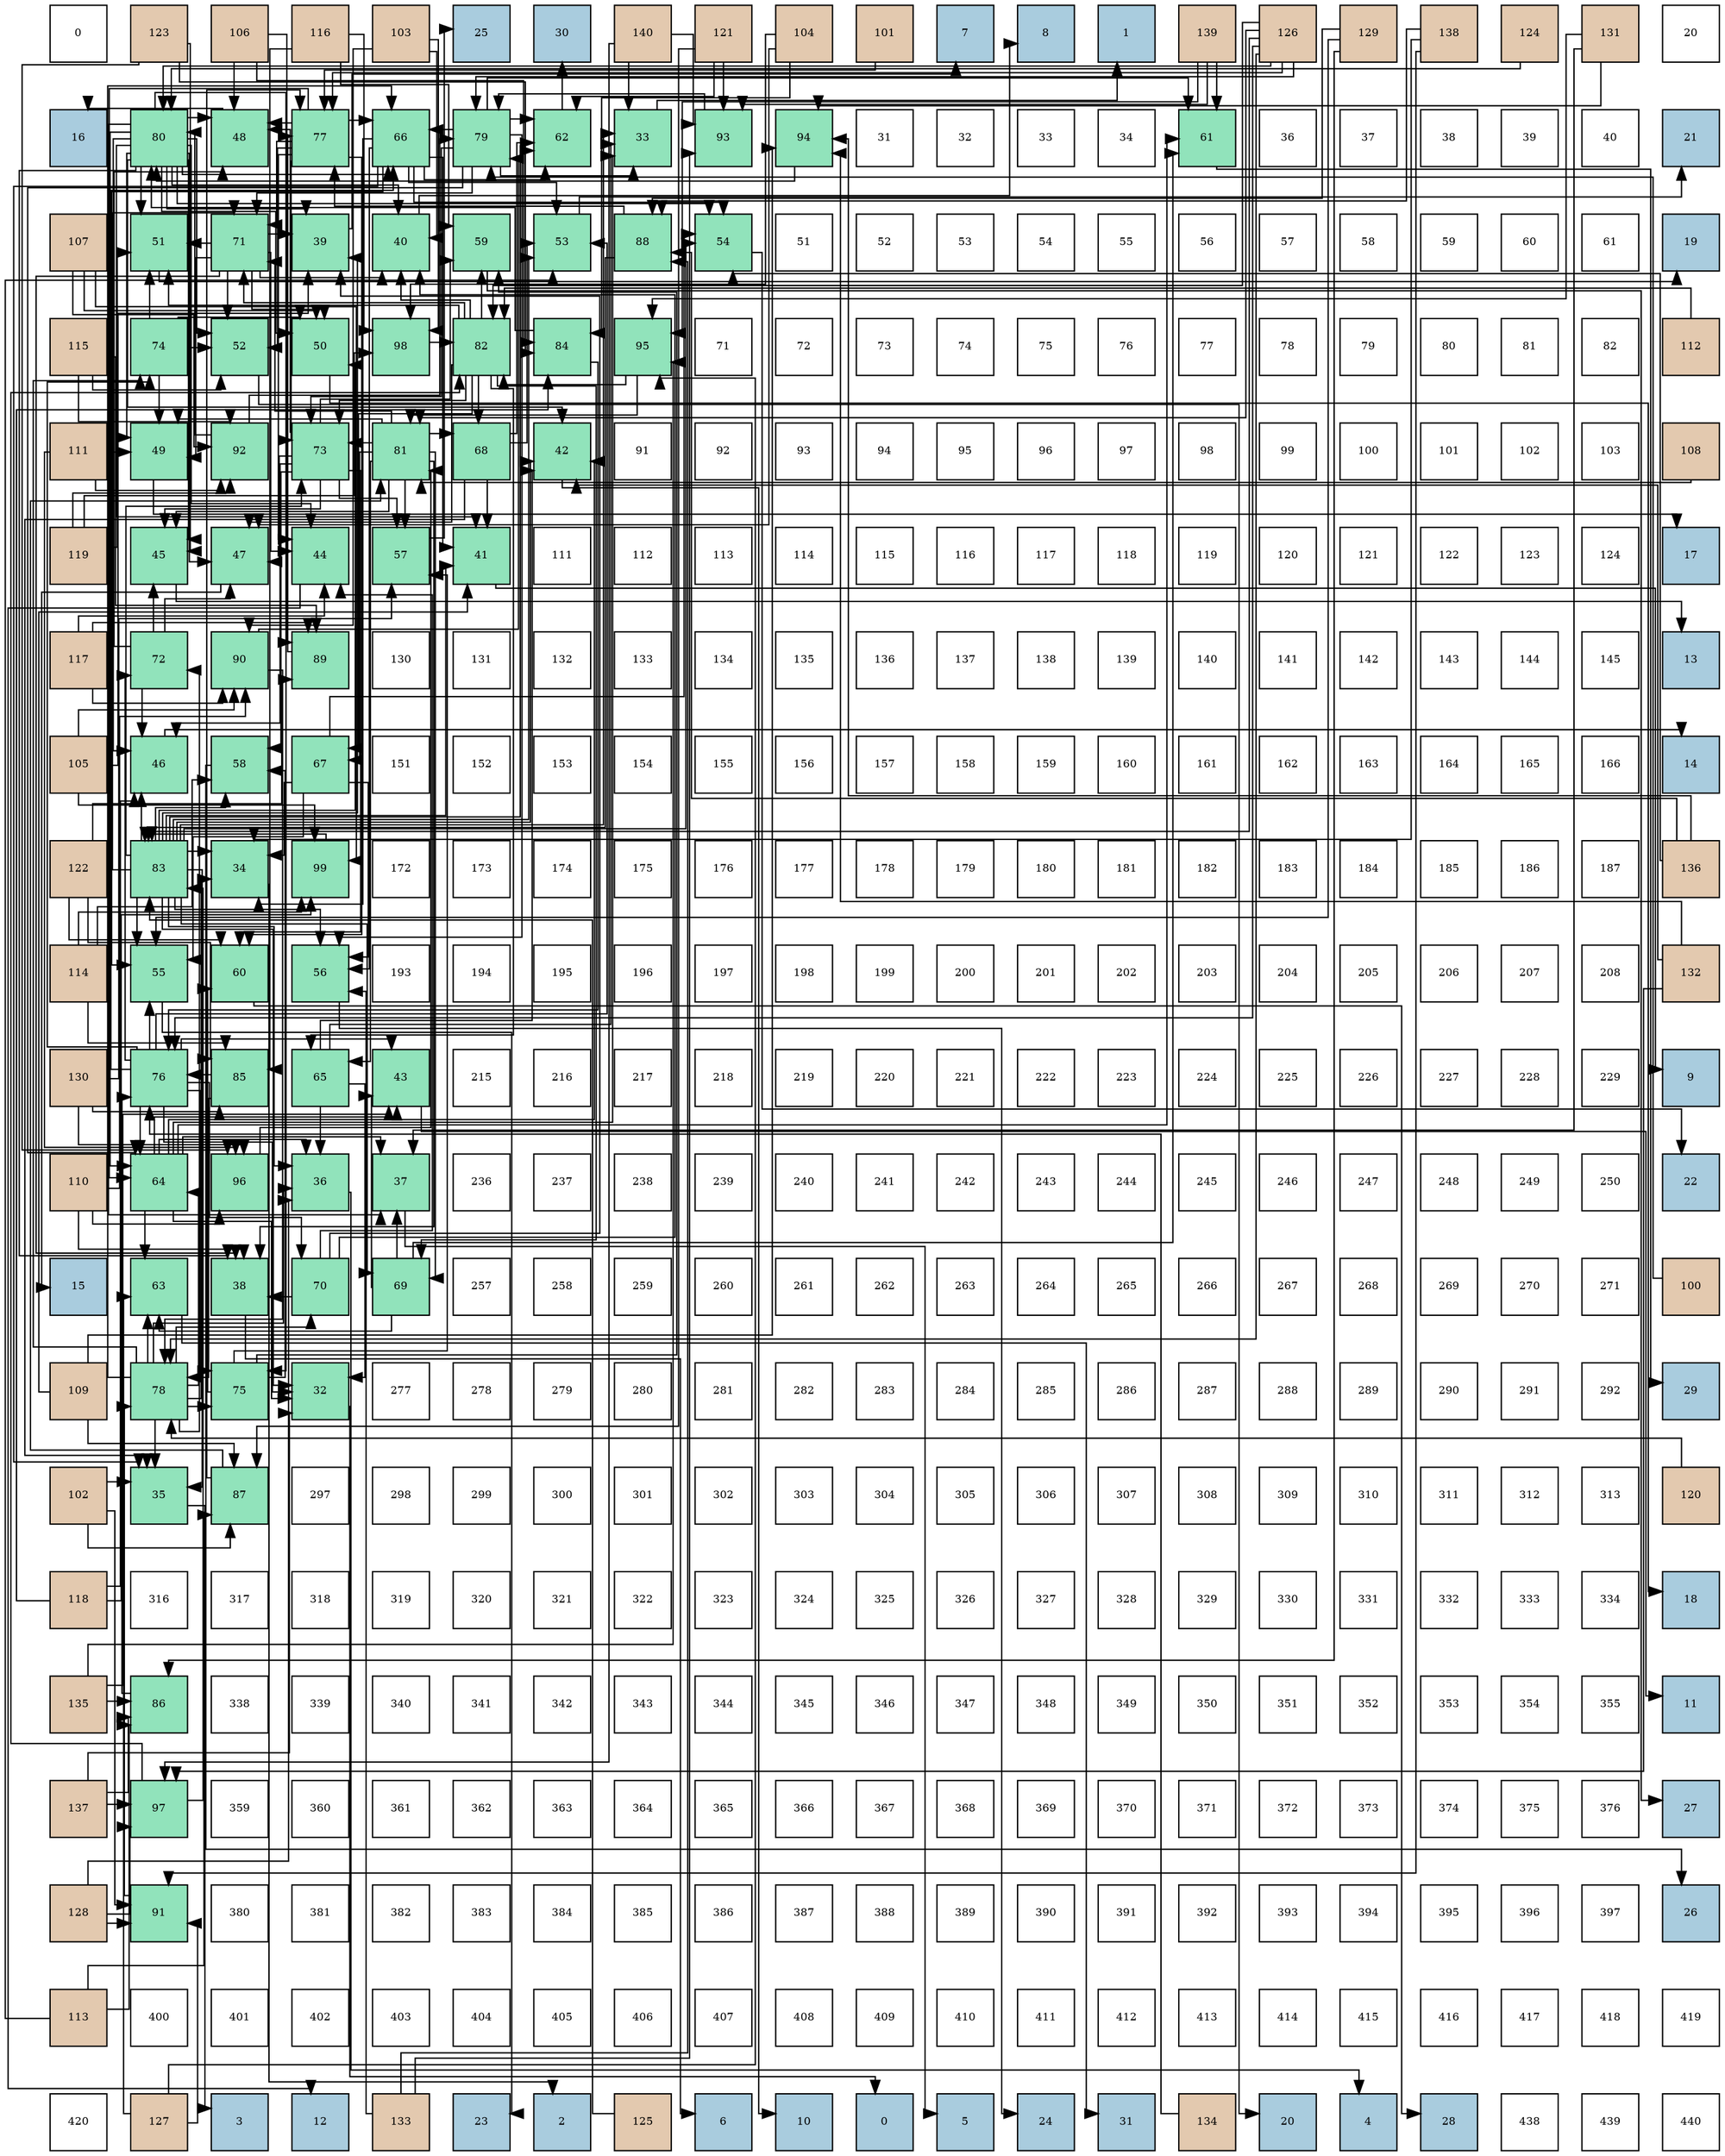 digraph layout{
 rankdir=TB;
 splines=ortho;
 node [style=filled shape=square fixedsize=true width=0.6];
0[label="0", fontsize=8, fillcolor="#ffffff"];
1[label="123", fontsize=8, fillcolor="#e3c9af"];
2[label="106", fontsize=8, fillcolor="#e3c9af"];
3[label="116", fontsize=8, fillcolor="#e3c9af"];
4[label="103", fontsize=8, fillcolor="#e3c9af"];
5[label="25", fontsize=8, fillcolor="#a9ccde"];
6[label="30", fontsize=8, fillcolor="#a9ccde"];
7[label="140", fontsize=8, fillcolor="#e3c9af"];
8[label="121", fontsize=8, fillcolor="#e3c9af"];
9[label="104", fontsize=8, fillcolor="#e3c9af"];
10[label="101", fontsize=8, fillcolor="#e3c9af"];
11[label="7", fontsize=8, fillcolor="#a9ccde"];
12[label="8", fontsize=8, fillcolor="#a9ccde"];
13[label="1", fontsize=8, fillcolor="#a9ccde"];
14[label="139", fontsize=8, fillcolor="#e3c9af"];
15[label="126", fontsize=8, fillcolor="#e3c9af"];
16[label="129", fontsize=8, fillcolor="#e3c9af"];
17[label="138", fontsize=8, fillcolor="#e3c9af"];
18[label="124", fontsize=8, fillcolor="#e3c9af"];
19[label="131", fontsize=8, fillcolor="#e3c9af"];
20[label="20", fontsize=8, fillcolor="#ffffff"];
21[label="16", fontsize=8, fillcolor="#a9ccde"];
22[label="80", fontsize=8, fillcolor="#91e3bb"];
23[label="48", fontsize=8, fillcolor="#91e3bb"];
24[label="77", fontsize=8, fillcolor="#91e3bb"];
25[label="66", fontsize=8, fillcolor="#91e3bb"];
26[label="79", fontsize=8, fillcolor="#91e3bb"];
27[label="62", fontsize=8, fillcolor="#91e3bb"];
28[label="33", fontsize=8, fillcolor="#91e3bb"];
29[label="93", fontsize=8, fillcolor="#91e3bb"];
30[label="94", fontsize=8, fillcolor="#91e3bb"];
31[label="31", fontsize=8, fillcolor="#ffffff"];
32[label="32", fontsize=8, fillcolor="#ffffff"];
33[label="33", fontsize=8, fillcolor="#ffffff"];
34[label="34", fontsize=8, fillcolor="#ffffff"];
35[label="61", fontsize=8, fillcolor="#91e3bb"];
36[label="36", fontsize=8, fillcolor="#ffffff"];
37[label="37", fontsize=8, fillcolor="#ffffff"];
38[label="38", fontsize=8, fillcolor="#ffffff"];
39[label="39", fontsize=8, fillcolor="#ffffff"];
40[label="40", fontsize=8, fillcolor="#ffffff"];
41[label="21", fontsize=8, fillcolor="#a9ccde"];
42[label="107", fontsize=8, fillcolor="#e3c9af"];
43[label="51", fontsize=8, fillcolor="#91e3bb"];
44[label="71", fontsize=8, fillcolor="#91e3bb"];
45[label="39", fontsize=8, fillcolor="#91e3bb"];
46[label="40", fontsize=8, fillcolor="#91e3bb"];
47[label="59", fontsize=8, fillcolor="#91e3bb"];
48[label="53", fontsize=8, fillcolor="#91e3bb"];
49[label="88", fontsize=8, fillcolor="#91e3bb"];
50[label="54", fontsize=8, fillcolor="#91e3bb"];
51[label="51", fontsize=8, fillcolor="#ffffff"];
52[label="52", fontsize=8, fillcolor="#ffffff"];
53[label="53", fontsize=8, fillcolor="#ffffff"];
54[label="54", fontsize=8, fillcolor="#ffffff"];
55[label="55", fontsize=8, fillcolor="#ffffff"];
56[label="56", fontsize=8, fillcolor="#ffffff"];
57[label="57", fontsize=8, fillcolor="#ffffff"];
58[label="58", fontsize=8, fillcolor="#ffffff"];
59[label="59", fontsize=8, fillcolor="#ffffff"];
60[label="60", fontsize=8, fillcolor="#ffffff"];
61[label="61", fontsize=8, fillcolor="#ffffff"];
62[label="19", fontsize=8, fillcolor="#a9ccde"];
63[label="115", fontsize=8, fillcolor="#e3c9af"];
64[label="74", fontsize=8, fillcolor="#91e3bb"];
65[label="52", fontsize=8, fillcolor="#91e3bb"];
66[label="50", fontsize=8, fillcolor="#91e3bb"];
67[label="98", fontsize=8, fillcolor="#91e3bb"];
68[label="82", fontsize=8, fillcolor="#91e3bb"];
69[label="84", fontsize=8, fillcolor="#91e3bb"];
70[label="95", fontsize=8, fillcolor="#91e3bb"];
71[label="71", fontsize=8, fillcolor="#ffffff"];
72[label="72", fontsize=8, fillcolor="#ffffff"];
73[label="73", fontsize=8, fillcolor="#ffffff"];
74[label="74", fontsize=8, fillcolor="#ffffff"];
75[label="75", fontsize=8, fillcolor="#ffffff"];
76[label="76", fontsize=8, fillcolor="#ffffff"];
77[label="77", fontsize=8, fillcolor="#ffffff"];
78[label="78", fontsize=8, fillcolor="#ffffff"];
79[label="79", fontsize=8, fillcolor="#ffffff"];
80[label="80", fontsize=8, fillcolor="#ffffff"];
81[label="81", fontsize=8, fillcolor="#ffffff"];
82[label="82", fontsize=8, fillcolor="#ffffff"];
83[label="112", fontsize=8, fillcolor="#e3c9af"];
84[label="111", fontsize=8, fillcolor="#e3c9af"];
85[label="49", fontsize=8, fillcolor="#91e3bb"];
86[label="92", fontsize=8, fillcolor="#91e3bb"];
87[label="73", fontsize=8, fillcolor="#91e3bb"];
88[label="81", fontsize=8, fillcolor="#91e3bb"];
89[label="68", fontsize=8, fillcolor="#91e3bb"];
90[label="42", fontsize=8, fillcolor="#91e3bb"];
91[label="91", fontsize=8, fillcolor="#ffffff"];
92[label="92", fontsize=8, fillcolor="#ffffff"];
93[label="93", fontsize=8, fillcolor="#ffffff"];
94[label="94", fontsize=8, fillcolor="#ffffff"];
95[label="95", fontsize=8, fillcolor="#ffffff"];
96[label="96", fontsize=8, fillcolor="#ffffff"];
97[label="97", fontsize=8, fillcolor="#ffffff"];
98[label="98", fontsize=8, fillcolor="#ffffff"];
99[label="99", fontsize=8, fillcolor="#ffffff"];
100[label="100", fontsize=8, fillcolor="#ffffff"];
101[label="101", fontsize=8, fillcolor="#ffffff"];
102[label="102", fontsize=8, fillcolor="#ffffff"];
103[label="103", fontsize=8, fillcolor="#ffffff"];
104[label="108", fontsize=8, fillcolor="#e3c9af"];
105[label="119", fontsize=8, fillcolor="#e3c9af"];
106[label="45", fontsize=8, fillcolor="#91e3bb"];
107[label="47", fontsize=8, fillcolor="#91e3bb"];
108[label="44", fontsize=8, fillcolor="#91e3bb"];
109[label="57", fontsize=8, fillcolor="#91e3bb"];
110[label="41", fontsize=8, fillcolor="#91e3bb"];
111[label="111", fontsize=8, fillcolor="#ffffff"];
112[label="112", fontsize=8, fillcolor="#ffffff"];
113[label="113", fontsize=8, fillcolor="#ffffff"];
114[label="114", fontsize=8, fillcolor="#ffffff"];
115[label="115", fontsize=8, fillcolor="#ffffff"];
116[label="116", fontsize=8, fillcolor="#ffffff"];
117[label="117", fontsize=8, fillcolor="#ffffff"];
118[label="118", fontsize=8, fillcolor="#ffffff"];
119[label="119", fontsize=8, fillcolor="#ffffff"];
120[label="120", fontsize=8, fillcolor="#ffffff"];
121[label="121", fontsize=8, fillcolor="#ffffff"];
122[label="122", fontsize=8, fillcolor="#ffffff"];
123[label="123", fontsize=8, fillcolor="#ffffff"];
124[label="124", fontsize=8, fillcolor="#ffffff"];
125[label="17", fontsize=8, fillcolor="#a9ccde"];
126[label="117", fontsize=8, fillcolor="#e3c9af"];
127[label="72", fontsize=8, fillcolor="#91e3bb"];
128[label="90", fontsize=8, fillcolor="#91e3bb"];
129[label="89", fontsize=8, fillcolor="#91e3bb"];
130[label="130", fontsize=8, fillcolor="#ffffff"];
131[label="131", fontsize=8, fillcolor="#ffffff"];
132[label="132", fontsize=8, fillcolor="#ffffff"];
133[label="133", fontsize=8, fillcolor="#ffffff"];
134[label="134", fontsize=8, fillcolor="#ffffff"];
135[label="135", fontsize=8, fillcolor="#ffffff"];
136[label="136", fontsize=8, fillcolor="#ffffff"];
137[label="137", fontsize=8, fillcolor="#ffffff"];
138[label="138", fontsize=8, fillcolor="#ffffff"];
139[label="139", fontsize=8, fillcolor="#ffffff"];
140[label="140", fontsize=8, fillcolor="#ffffff"];
141[label="141", fontsize=8, fillcolor="#ffffff"];
142[label="142", fontsize=8, fillcolor="#ffffff"];
143[label="143", fontsize=8, fillcolor="#ffffff"];
144[label="144", fontsize=8, fillcolor="#ffffff"];
145[label="145", fontsize=8, fillcolor="#ffffff"];
146[label="13", fontsize=8, fillcolor="#a9ccde"];
147[label="105", fontsize=8, fillcolor="#e3c9af"];
148[label="46", fontsize=8, fillcolor="#91e3bb"];
149[label="58", fontsize=8, fillcolor="#91e3bb"];
150[label="67", fontsize=8, fillcolor="#91e3bb"];
151[label="151", fontsize=8, fillcolor="#ffffff"];
152[label="152", fontsize=8, fillcolor="#ffffff"];
153[label="153", fontsize=8, fillcolor="#ffffff"];
154[label="154", fontsize=8, fillcolor="#ffffff"];
155[label="155", fontsize=8, fillcolor="#ffffff"];
156[label="156", fontsize=8, fillcolor="#ffffff"];
157[label="157", fontsize=8, fillcolor="#ffffff"];
158[label="158", fontsize=8, fillcolor="#ffffff"];
159[label="159", fontsize=8, fillcolor="#ffffff"];
160[label="160", fontsize=8, fillcolor="#ffffff"];
161[label="161", fontsize=8, fillcolor="#ffffff"];
162[label="162", fontsize=8, fillcolor="#ffffff"];
163[label="163", fontsize=8, fillcolor="#ffffff"];
164[label="164", fontsize=8, fillcolor="#ffffff"];
165[label="165", fontsize=8, fillcolor="#ffffff"];
166[label="166", fontsize=8, fillcolor="#ffffff"];
167[label="14", fontsize=8, fillcolor="#a9ccde"];
168[label="122", fontsize=8, fillcolor="#e3c9af"];
169[label="83", fontsize=8, fillcolor="#91e3bb"];
170[label="34", fontsize=8, fillcolor="#91e3bb"];
171[label="99", fontsize=8, fillcolor="#91e3bb"];
172[label="172", fontsize=8, fillcolor="#ffffff"];
173[label="173", fontsize=8, fillcolor="#ffffff"];
174[label="174", fontsize=8, fillcolor="#ffffff"];
175[label="175", fontsize=8, fillcolor="#ffffff"];
176[label="176", fontsize=8, fillcolor="#ffffff"];
177[label="177", fontsize=8, fillcolor="#ffffff"];
178[label="178", fontsize=8, fillcolor="#ffffff"];
179[label="179", fontsize=8, fillcolor="#ffffff"];
180[label="180", fontsize=8, fillcolor="#ffffff"];
181[label="181", fontsize=8, fillcolor="#ffffff"];
182[label="182", fontsize=8, fillcolor="#ffffff"];
183[label="183", fontsize=8, fillcolor="#ffffff"];
184[label="184", fontsize=8, fillcolor="#ffffff"];
185[label="185", fontsize=8, fillcolor="#ffffff"];
186[label="186", fontsize=8, fillcolor="#ffffff"];
187[label="187", fontsize=8, fillcolor="#ffffff"];
188[label="136", fontsize=8, fillcolor="#e3c9af"];
189[label="114", fontsize=8, fillcolor="#e3c9af"];
190[label="55", fontsize=8, fillcolor="#91e3bb"];
191[label="60", fontsize=8, fillcolor="#91e3bb"];
192[label="56", fontsize=8, fillcolor="#91e3bb"];
193[label="193", fontsize=8, fillcolor="#ffffff"];
194[label="194", fontsize=8, fillcolor="#ffffff"];
195[label="195", fontsize=8, fillcolor="#ffffff"];
196[label="196", fontsize=8, fillcolor="#ffffff"];
197[label="197", fontsize=8, fillcolor="#ffffff"];
198[label="198", fontsize=8, fillcolor="#ffffff"];
199[label="199", fontsize=8, fillcolor="#ffffff"];
200[label="200", fontsize=8, fillcolor="#ffffff"];
201[label="201", fontsize=8, fillcolor="#ffffff"];
202[label="202", fontsize=8, fillcolor="#ffffff"];
203[label="203", fontsize=8, fillcolor="#ffffff"];
204[label="204", fontsize=8, fillcolor="#ffffff"];
205[label="205", fontsize=8, fillcolor="#ffffff"];
206[label="206", fontsize=8, fillcolor="#ffffff"];
207[label="207", fontsize=8, fillcolor="#ffffff"];
208[label="208", fontsize=8, fillcolor="#ffffff"];
209[label="132", fontsize=8, fillcolor="#e3c9af"];
210[label="130", fontsize=8, fillcolor="#e3c9af"];
211[label="76", fontsize=8, fillcolor="#91e3bb"];
212[label="85", fontsize=8, fillcolor="#91e3bb"];
213[label="65", fontsize=8, fillcolor="#91e3bb"];
214[label="43", fontsize=8, fillcolor="#91e3bb"];
215[label="215", fontsize=8, fillcolor="#ffffff"];
216[label="216", fontsize=8, fillcolor="#ffffff"];
217[label="217", fontsize=8, fillcolor="#ffffff"];
218[label="218", fontsize=8, fillcolor="#ffffff"];
219[label="219", fontsize=8, fillcolor="#ffffff"];
220[label="220", fontsize=8, fillcolor="#ffffff"];
221[label="221", fontsize=8, fillcolor="#ffffff"];
222[label="222", fontsize=8, fillcolor="#ffffff"];
223[label="223", fontsize=8, fillcolor="#ffffff"];
224[label="224", fontsize=8, fillcolor="#ffffff"];
225[label="225", fontsize=8, fillcolor="#ffffff"];
226[label="226", fontsize=8, fillcolor="#ffffff"];
227[label="227", fontsize=8, fillcolor="#ffffff"];
228[label="228", fontsize=8, fillcolor="#ffffff"];
229[label="229", fontsize=8, fillcolor="#ffffff"];
230[label="9", fontsize=8, fillcolor="#a9ccde"];
231[label="110", fontsize=8, fillcolor="#e3c9af"];
232[label="64", fontsize=8, fillcolor="#91e3bb"];
233[label="96", fontsize=8, fillcolor="#91e3bb"];
234[label="36", fontsize=8, fillcolor="#91e3bb"];
235[label="37", fontsize=8, fillcolor="#91e3bb"];
236[label="236", fontsize=8, fillcolor="#ffffff"];
237[label="237", fontsize=8, fillcolor="#ffffff"];
238[label="238", fontsize=8, fillcolor="#ffffff"];
239[label="239", fontsize=8, fillcolor="#ffffff"];
240[label="240", fontsize=8, fillcolor="#ffffff"];
241[label="241", fontsize=8, fillcolor="#ffffff"];
242[label="242", fontsize=8, fillcolor="#ffffff"];
243[label="243", fontsize=8, fillcolor="#ffffff"];
244[label="244", fontsize=8, fillcolor="#ffffff"];
245[label="245", fontsize=8, fillcolor="#ffffff"];
246[label="246", fontsize=8, fillcolor="#ffffff"];
247[label="247", fontsize=8, fillcolor="#ffffff"];
248[label="248", fontsize=8, fillcolor="#ffffff"];
249[label="249", fontsize=8, fillcolor="#ffffff"];
250[label="250", fontsize=8, fillcolor="#ffffff"];
251[label="22", fontsize=8, fillcolor="#a9ccde"];
252[label="15", fontsize=8, fillcolor="#a9ccde"];
253[label="63", fontsize=8, fillcolor="#91e3bb"];
254[label="38", fontsize=8, fillcolor="#91e3bb"];
255[label="70", fontsize=8, fillcolor="#91e3bb"];
256[label="69", fontsize=8, fillcolor="#91e3bb"];
257[label="257", fontsize=8, fillcolor="#ffffff"];
258[label="258", fontsize=8, fillcolor="#ffffff"];
259[label="259", fontsize=8, fillcolor="#ffffff"];
260[label="260", fontsize=8, fillcolor="#ffffff"];
261[label="261", fontsize=8, fillcolor="#ffffff"];
262[label="262", fontsize=8, fillcolor="#ffffff"];
263[label="263", fontsize=8, fillcolor="#ffffff"];
264[label="264", fontsize=8, fillcolor="#ffffff"];
265[label="265", fontsize=8, fillcolor="#ffffff"];
266[label="266", fontsize=8, fillcolor="#ffffff"];
267[label="267", fontsize=8, fillcolor="#ffffff"];
268[label="268", fontsize=8, fillcolor="#ffffff"];
269[label="269", fontsize=8, fillcolor="#ffffff"];
270[label="270", fontsize=8, fillcolor="#ffffff"];
271[label="271", fontsize=8, fillcolor="#ffffff"];
272[label="100", fontsize=8, fillcolor="#e3c9af"];
273[label="109", fontsize=8, fillcolor="#e3c9af"];
274[label="78", fontsize=8, fillcolor="#91e3bb"];
275[label="75", fontsize=8, fillcolor="#91e3bb"];
276[label="32", fontsize=8, fillcolor="#91e3bb"];
277[label="277", fontsize=8, fillcolor="#ffffff"];
278[label="278", fontsize=8, fillcolor="#ffffff"];
279[label="279", fontsize=8, fillcolor="#ffffff"];
280[label="280", fontsize=8, fillcolor="#ffffff"];
281[label="281", fontsize=8, fillcolor="#ffffff"];
282[label="282", fontsize=8, fillcolor="#ffffff"];
283[label="283", fontsize=8, fillcolor="#ffffff"];
284[label="284", fontsize=8, fillcolor="#ffffff"];
285[label="285", fontsize=8, fillcolor="#ffffff"];
286[label="286", fontsize=8, fillcolor="#ffffff"];
287[label="287", fontsize=8, fillcolor="#ffffff"];
288[label="288", fontsize=8, fillcolor="#ffffff"];
289[label="289", fontsize=8, fillcolor="#ffffff"];
290[label="290", fontsize=8, fillcolor="#ffffff"];
291[label="291", fontsize=8, fillcolor="#ffffff"];
292[label="292", fontsize=8, fillcolor="#ffffff"];
293[label="29", fontsize=8, fillcolor="#a9ccde"];
294[label="102", fontsize=8, fillcolor="#e3c9af"];
295[label="35", fontsize=8, fillcolor="#91e3bb"];
296[label="87", fontsize=8, fillcolor="#91e3bb"];
297[label="297", fontsize=8, fillcolor="#ffffff"];
298[label="298", fontsize=8, fillcolor="#ffffff"];
299[label="299", fontsize=8, fillcolor="#ffffff"];
300[label="300", fontsize=8, fillcolor="#ffffff"];
301[label="301", fontsize=8, fillcolor="#ffffff"];
302[label="302", fontsize=8, fillcolor="#ffffff"];
303[label="303", fontsize=8, fillcolor="#ffffff"];
304[label="304", fontsize=8, fillcolor="#ffffff"];
305[label="305", fontsize=8, fillcolor="#ffffff"];
306[label="306", fontsize=8, fillcolor="#ffffff"];
307[label="307", fontsize=8, fillcolor="#ffffff"];
308[label="308", fontsize=8, fillcolor="#ffffff"];
309[label="309", fontsize=8, fillcolor="#ffffff"];
310[label="310", fontsize=8, fillcolor="#ffffff"];
311[label="311", fontsize=8, fillcolor="#ffffff"];
312[label="312", fontsize=8, fillcolor="#ffffff"];
313[label="313", fontsize=8, fillcolor="#ffffff"];
314[label="120", fontsize=8, fillcolor="#e3c9af"];
315[label="118", fontsize=8, fillcolor="#e3c9af"];
316[label="316", fontsize=8, fillcolor="#ffffff"];
317[label="317", fontsize=8, fillcolor="#ffffff"];
318[label="318", fontsize=8, fillcolor="#ffffff"];
319[label="319", fontsize=8, fillcolor="#ffffff"];
320[label="320", fontsize=8, fillcolor="#ffffff"];
321[label="321", fontsize=8, fillcolor="#ffffff"];
322[label="322", fontsize=8, fillcolor="#ffffff"];
323[label="323", fontsize=8, fillcolor="#ffffff"];
324[label="324", fontsize=8, fillcolor="#ffffff"];
325[label="325", fontsize=8, fillcolor="#ffffff"];
326[label="326", fontsize=8, fillcolor="#ffffff"];
327[label="327", fontsize=8, fillcolor="#ffffff"];
328[label="328", fontsize=8, fillcolor="#ffffff"];
329[label="329", fontsize=8, fillcolor="#ffffff"];
330[label="330", fontsize=8, fillcolor="#ffffff"];
331[label="331", fontsize=8, fillcolor="#ffffff"];
332[label="332", fontsize=8, fillcolor="#ffffff"];
333[label="333", fontsize=8, fillcolor="#ffffff"];
334[label="334", fontsize=8, fillcolor="#ffffff"];
335[label="18", fontsize=8, fillcolor="#a9ccde"];
336[label="135", fontsize=8, fillcolor="#e3c9af"];
337[label="86", fontsize=8, fillcolor="#91e3bb"];
338[label="338", fontsize=8, fillcolor="#ffffff"];
339[label="339", fontsize=8, fillcolor="#ffffff"];
340[label="340", fontsize=8, fillcolor="#ffffff"];
341[label="341", fontsize=8, fillcolor="#ffffff"];
342[label="342", fontsize=8, fillcolor="#ffffff"];
343[label="343", fontsize=8, fillcolor="#ffffff"];
344[label="344", fontsize=8, fillcolor="#ffffff"];
345[label="345", fontsize=8, fillcolor="#ffffff"];
346[label="346", fontsize=8, fillcolor="#ffffff"];
347[label="347", fontsize=8, fillcolor="#ffffff"];
348[label="348", fontsize=8, fillcolor="#ffffff"];
349[label="349", fontsize=8, fillcolor="#ffffff"];
350[label="350", fontsize=8, fillcolor="#ffffff"];
351[label="351", fontsize=8, fillcolor="#ffffff"];
352[label="352", fontsize=8, fillcolor="#ffffff"];
353[label="353", fontsize=8, fillcolor="#ffffff"];
354[label="354", fontsize=8, fillcolor="#ffffff"];
355[label="355", fontsize=8, fillcolor="#ffffff"];
356[label="11", fontsize=8, fillcolor="#a9ccde"];
357[label="137", fontsize=8, fillcolor="#e3c9af"];
358[label="97", fontsize=8, fillcolor="#91e3bb"];
359[label="359", fontsize=8, fillcolor="#ffffff"];
360[label="360", fontsize=8, fillcolor="#ffffff"];
361[label="361", fontsize=8, fillcolor="#ffffff"];
362[label="362", fontsize=8, fillcolor="#ffffff"];
363[label="363", fontsize=8, fillcolor="#ffffff"];
364[label="364", fontsize=8, fillcolor="#ffffff"];
365[label="365", fontsize=8, fillcolor="#ffffff"];
366[label="366", fontsize=8, fillcolor="#ffffff"];
367[label="367", fontsize=8, fillcolor="#ffffff"];
368[label="368", fontsize=8, fillcolor="#ffffff"];
369[label="369", fontsize=8, fillcolor="#ffffff"];
370[label="370", fontsize=8, fillcolor="#ffffff"];
371[label="371", fontsize=8, fillcolor="#ffffff"];
372[label="372", fontsize=8, fillcolor="#ffffff"];
373[label="373", fontsize=8, fillcolor="#ffffff"];
374[label="374", fontsize=8, fillcolor="#ffffff"];
375[label="375", fontsize=8, fillcolor="#ffffff"];
376[label="376", fontsize=8, fillcolor="#ffffff"];
377[label="27", fontsize=8, fillcolor="#a9ccde"];
378[label="128", fontsize=8, fillcolor="#e3c9af"];
379[label="91", fontsize=8, fillcolor="#91e3bb"];
380[label="380", fontsize=8, fillcolor="#ffffff"];
381[label="381", fontsize=8, fillcolor="#ffffff"];
382[label="382", fontsize=8, fillcolor="#ffffff"];
383[label="383", fontsize=8, fillcolor="#ffffff"];
384[label="384", fontsize=8, fillcolor="#ffffff"];
385[label="385", fontsize=8, fillcolor="#ffffff"];
386[label="386", fontsize=8, fillcolor="#ffffff"];
387[label="387", fontsize=8, fillcolor="#ffffff"];
388[label="388", fontsize=8, fillcolor="#ffffff"];
389[label="389", fontsize=8, fillcolor="#ffffff"];
390[label="390", fontsize=8, fillcolor="#ffffff"];
391[label="391", fontsize=8, fillcolor="#ffffff"];
392[label="392", fontsize=8, fillcolor="#ffffff"];
393[label="393", fontsize=8, fillcolor="#ffffff"];
394[label="394", fontsize=8, fillcolor="#ffffff"];
395[label="395", fontsize=8, fillcolor="#ffffff"];
396[label="396", fontsize=8, fillcolor="#ffffff"];
397[label="397", fontsize=8, fillcolor="#ffffff"];
398[label="26", fontsize=8, fillcolor="#a9ccde"];
399[label="113", fontsize=8, fillcolor="#e3c9af"];
400[label="400", fontsize=8, fillcolor="#ffffff"];
401[label="401", fontsize=8, fillcolor="#ffffff"];
402[label="402", fontsize=8, fillcolor="#ffffff"];
403[label="403", fontsize=8, fillcolor="#ffffff"];
404[label="404", fontsize=8, fillcolor="#ffffff"];
405[label="405", fontsize=8, fillcolor="#ffffff"];
406[label="406", fontsize=8, fillcolor="#ffffff"];
407[label="407", fontsize=8, fillcolor="#ffffff"];
408[label="408", fontsize=8, fillcolor="#ffffff"];
409[label="409", fontsize=8, fillcolor="#ffffff"];
410[label="410", fontsize=8, fillcolor="#ffffff"];
411[label="411", fontsize=8, fillcolor="#ffffff"];
412[label="412", fontsize=8, fillcolor="#ffffff"];
413[label="413", fontsize=8, fillcolor="#ffffff"];
414[label="414", fontsize=8, fillcolor="#ffffff"];
415[label="415", fontsize=8, fillcolor="#ffffff"];
416[label="416", fontsize=8, fillcolor="#ffffff"];
417[label="417", fontsize=8, fillcolor="#ffffff"];
418[label="418", fontsize=8, fillcolor="#ffffff"];
419[label="419", fontsize=8, fillcolor="#ffffff"];
420[label="420", fontsize=8, fillcolor="#ffffff"];
421[label="127", fontsize=8, fillcolor="#e3c9af"];
422[label="3", fontsize=8, fillcolor="#a9ccde"];
423[label="12", fontsize=8, fillcolor="#a9ccde"];
424[label="133", fontsize=8, fillcolor="#e3c9af"];
425[label="23", fontsize=8, fillcolor="#a9ccde"];
426[label="2", fontsize=8, fillcolor="#a9ccde"];
427[label="125", fontsize=8, fillcolor="#e3c9af"];
428[label="6", fontsize=8, fillcolor="#a9ccde"];
429[label="10", fontsize=8, fillcolor="#a9ccde"];
430[label="0", fontsize=8, fillcolor="#a9ccde"];
431[label="5", fontsize=8, fillcolor="#a9ccde"];
432[label="24", fontsize=8, fillcolor="#a9ccde"];
433[label="31", fontsize=8, fillcolor="#a9ccde"];
434[label="134", fontsize=8, fillcolor="#e3c9af"];
435[label="20", fontsize=8, fillcolor="#a9ccde"];
436[label="4", fontsize=8, fillcolor="#a9ccde"];
437[label="28", fontsize=8, fillcolor="#a9ccde"];
438[label="438", fontsize=8, fillcolor="#ffffff"];
439[label="439", fontsize=8, fillcolor="#ffffff"];
440[label="440", fontsize=8, fillcolor="#ffffff"];
edge [constraint=false, style=vis];276 -> 430;
28 -> 13;
170 -> 426;
295 -> 422;
234 -> 436;
235 -> 431;
254 -> 428;
45 -> 11;
46 -> 12;
110 -> 230;
90 -> 429;
214 -> 356;
108 -> 423;
106 -> 146;
148 -> 167;
107 -> 252;
23 -> 21;
85 -> 125;
66 -> 335;
43 -> 62;
65 -> 435;
48 -> 41;
50 -> 251;
190 -> 425;
192 -> 432;
109 -> 5;
149 -> 398;
47 -> 377;
191 -> 437;
35 -> 293;
27 -> 6;
253 -> 433;
232 -> 276;
232 -> 28;
232 -> 234;
232 -> 235;
232 -> 90;
232 -> 214;
232 -> 35;
232 -> 253;
213 -> 276;
213 -> 28;
213 -> 234;
213 -> 90;
25 -> 170;
25 -> 295;
25 -> 110;
25 -> 48;
25 -> 50;
25 -> 190;
25 -> 192;
25 -> 27;
150 -> 170;
150 -> 50;
150 -> 190;
150 -> 192;
89 -> 295;
89 -> 110;
89 -> 48;
89 -> 27;
256 -> 235;
256 -> 214;
256 -> 35;
256 -> 253;
255 -> 254;
255 -> 45;
255 -> 46;
255 -> 108;
44 -> 254;
44 -> 45;
44 -> 46;
44 -> 108;
44 -> 85;
44 -> 66;
44 -> 43;
44 -> 65;
127 -> 106;
127 -> 148;
127 -> 107;
127 -> 23;
87 -> 106;
87 -> 148;
87 -> 107;
87 -> 23;
87 -> 109;
87 -> 149;
87 -> 47;
87 -> 191;
64 -> 85;
64 -> 66;
64 -> 43;
64 -> 65;
275 -> 109;
275 -> 149;
275 -> 47;
275 -> 191;
211 -> 276;
211 -> 214;
211 -> 48;
211 -> 190;
211 -> 232;
211 -> 25;
211 -> 255;
211 -> 127;
211 -> 64;
211 -> 275;
24 -> 108;
24 -> 23;
24 -> 65;
24 -> 191;
24 -> 232;
24 -> 25;
24 -> 44;
24 -> 87;
274 -> 170;
274 -> 295;
274 -> 234;
274 -> 253;
274 -> 232;
274 -> 25;
274 -> 255;
274 -> 127;
274 -> 64;
274 -> 275;
26 -> 28;
26 -> 192;
26 -> 35;
26 -> 27;
26 -> 232;
26 -> 25;
26 -> 44;
26 -> 87;
22 -> 235;
22 -> 254;
22 -> 45;
22 -> 46;
22 -> 110;
22 -> 90;
22 -> 108;
22 -> 106;
22 -> 148;
22 -> 107;
22 -> 23;
22 -> 85;
22 -> 66;
22 -> 43;
22 -> 65;
22 -> 50;
22 -> 232;
22 -> 25;
22 -> 275;
88 -> 254;
88 -> 106;
88 -> 85;
88 -> 109;
88 -> 213;
88 -> 150;
88 -> 89;
88 -> 256;
88 -> 44;
88 -> 87;
68 -> 46;
68 -> 107;
68 -> 43;
68 -> 47;
68 -> 213;
68 -> 150;
68 -> 89;
68 -> 256;
68 -> 44;
68 -> 87;
169 -> 276;
169 -> 28;
169 -> 170;
169 -> 295;
169 -> 234;
169 -> 45;
169 -> 110;
169 -> 90;
169 -> 148;
169 -> 66;
169 -> 48;
169 -> 50;
169 -> 190;
169 -> 192;
169 -> 149;
169 -> 27;
169 -> 256;
169 -> 44;
169 -> 87;
69 -> 211;
69 -> 22;
212 -> 211;
212 -> 274;
337 -> 211;
296 -> 24;
296 -> 88;
49 -> 24;
49 -> 169;
129 -> 24;
128 -> 274;
128 -> 26;
379 -> 274;
86 -> 26;
86 -> 22;
29 -> 26;
30 -> 22;
70 -> 88;
70 -> 68;
233 -> 88;
358 -> 68;
358 -> 169;
67 -> 68;
171 -> 169;
272 -> 26;
10 -> 24;
294 -> 295;
294 -> 296;
294 -> 379;
4 -> 46;
4 -> 128;
4 -> 67;
9 -> 107;
9 -> 69;
9 -> 67;
147 -> 45;
147 -> 128;
147 -> 171;
2 -> 23;
2 -> 69;
2 -> 129;
42 -> 66;
42 -> 86;
42 -> 171;
104 -> 88;
273 -> 110;
273 -> 296;
273 -> 30;
231 -> 254;
231 -> 128;
231 -> 233;
84 -> 85;
84 -> 86;
84 -> 233;
83 -> 68;
399 -> 48;
399 -> 337;
399 -> 296;
189 -> 149;
189 -> 212;
189 -> 171;
63 -> 65;
63 -> 129;
63 -> 86;
3 -> 47;
3 -> 212;
3 -> 67;
126 -> 108;
126 -> 129;
126 -> 128;
315 -> 148;
315 -> 69;
315 -> 171;
105 -> 43;
105 -> 86;
105 -> 67;
314 -> 274;
8 -> 27;
8 -> 296;
8 -> 29;
168 -> 191;
168 -> 212;
168 -> 129;
1 -> 106;
1 -> 69;
1 -> 233;
18 -> 22;
427 -> 169;
15 -> 211;
15 -> 24;
15 -> 274;
15 -> 26;
15 -> 22;
15 -> 88;
15 -> 68;
15 -> 169;
421 -> 253;
421 -> 379;
421 -> 70;
378 -> 234;
378 -> 379;
378 -> 358;
16 -> 190;
16 -> 337;
16 -> 49;
210 -> 109;
210 -> 212;
210 -> 233;
19 -> 235;
19 -> 30;
19 -> 70;
209 -> 90;
209 -> 30;
209 -> 358;
424 -> 192;
424 -> 49;
424 -> 29;
434 -> 211;
336 -> 214;
336 -> 337;
336 -> 70;
188 -> 50;
188 -> 49;
188 -> 30;
357 -> 276;
357 -> 337;
357 -> 358;
17 -> 170;
17 -> 49;
17 -> 379;
14 -> 35;
14 -> 29;
14 -> 70;
7 -> 28;
7 -> 29;
7 -> 358;
edge [constraint=true, style=invis];
0 -> 21 -> 42 -> 63 -> 84 -> 105 -> 126 -> 147 -> 168 -> 189 -> 210 -> 231 -> 252 -> 273 -> 294 -> 315 -> 336 -> 357 -> 378 -> 399 -> 420;
1 -> 22 -> 43 -> 64 -> 85 -> 106 -> 127 -> 148 -> 169 -> 190 -> 211 -> 232 -> 253 -> 274 -> 295 -> 316 -> 337 -> 358 -> 379 -> 400 -> 421;
2 -> 23 -> 44 -> 65 -> 86 -> 107 -> 128 -> 149 -> 170 -> 191 -> 212 -> 233 -> 254 -> 275 -> 296 -> 317 -> 338 -> 359 -> 380 -> 401 -> 422;
3 -> 24 -> 45 -> 66 -> 87 -> 108 -> 129 -> 150 -> 171 -> 192 -> 213 -> 234 -> 255 -> 276 -> 297 -> 318 -> 339 -> 360 -> 381 -> 402 -> 423;
4 -> 25 -> 46 -> 67 -> 88 -> 109 -> 130 -> 151 -> 172 -> 193 -> 214 -> 235 -> 256 -> 277 -> 298 -> 319 -> 340 -> 361 -> 382 -> 403 -> 424;
5 -> 26 -> 47 -> 68 -> 89 -> 110 -> 131 -> 152 -> 173 -> 194 -> 215 -> 236 -> 257 -> 278 -> 299 -> 320 -> 341 -> 362 -> 383 -> 404 -> 425;
6 -> 27 -> 48 -> 69 -> 90 -> 111 -> 132 -> 153 -> 174 -> 195 -> 216 -> 237 -> 258 -> 279 -> 300 -> 321 -> 342 -> 363 -> 384 -> 405 -> 426;
7 -> 28 -> 49 -> 70 -> 91 -> 112 -> 133 -> 154 -> 175 -> 196 -> 217 -> 238 -> 259 -> 280 -> 301 -> 322 -> 343 -> 364 -> 385 -> 406 -> 427;
8 -> 29 -> 50 -> 71 -> 92 -> 113 -> 134 -> 155 -> 176 -> 197 -> 218 -> 239 -> 260 -> 281 -> 302 -> 323 -> 344 -> 365 -> 386 -> 407 -> 428;
9 -> 30 -> 51 -> 72 -> 93 -> 114 -> 135 -> 156 -> 177 -> 198 -> 219 -> 240 -> 261 -> 282 -> 303 -> 324 -> 345 -> 366 -> 387 -> 408 -> 429;
10 -> 31 -> 52 -> 73 -> 94 -> 115 -> 136 -> 157 -> 178 -> 199 -> 220 -> 241 -> 262 -> 283 -> 304 -> 325 -> 346 -> 367 -> 388 -> 409 -> 430;
11 -> 32 -> 53 -> 74 -> 95 -> 116 -> 137 -> 158 -> 179 -> 200 -> 221 -> 242 -> 263 -> 284 -> 305 -> 326 -> 347 -> 368 -> 389 -> 410 -> 431;
12 -> 33 -> 54 -> 75 -> 96 -> 117 -> 138 -> 159 -> 180 -> 201 -> 222 -> 243 -> 264 -> 285 -> 306 -> 327 -> 348 -> 369 -> 390 -> 411 -> 432;
13 -> 34 -> 55 -> 76 -> 97 -> 118 -> 139 -> 160 -> 181 -> 202 -> 223 -> 244 -> 265 -> 286 -> 307 -> 328 -> 349 -> 370 -> 391 -> 412 -> 433;
14 -> 35 -> 56 -> 77 -> 98 -> 119 -> 140 -> 161 -> 182 -> 203 -> 224 -> 245 -> 266 -> 287 -> 308 -> 329 -> 350 -> 371 -> 392 -> 413 -> 434;
15 -> 36 -> 57 -> 78 -> 99 -> 120 -> 141 -> 162 -> 183 -> 204 -> 225 -> 246 -> 267 -> 288 -> 309 -> 330 -> 351 -> 372 -> 393 -> 414 -> 435;
16 -> 37 -> 58 -> 79 -> 100 -> 121 -> 142 -> 163 -> 184 -> 205 -> 226 -> 247 -> 268 -> 289 -> 310 -> 331 -> 352 -> 373 -> 394 -> 415 -> 436;
17 -> 38 -> 59 -> 80 -> 101 -> 122 -> 143 -> 164 -> 185 -> 206 -> 227 -> 248 -> 269 -> 290 -> 311 -> 332 -> 353 -> 374 -> 395 -> 416 -> 437;
18 -> 39 -> 60 -> 81 -> 102 -> 123 -> 144 -> 165 -> 186 -> 207 -> 228 -> 249 -> 270 -> 291 -> 312 -> 333 -> 354 -> 375 -> 396 -> 417 -> 438;
19 -> 40 -> 61 -> 82 -> 103 -> 124 -> 145 -> 166 -> 187 -> 208 -> 229 -> 250 -> 271 -> 292 -> 313 -> 334 -> 355 -> 376 -> 397 -> 418 -> 439;
20 -> 41 -> 62 -> 83 -> 104 -> 125 -> 146 -> 167 -> 188 -> 209 -> 230 -> 251 -> 272 -> 293 -> 314 -> 335 -> 356 -> 377 -> 398 -> 419 -> 440;
rank = same {0 -> 1 -> 2 -> 3 -> 4 -> 5 -> 6 -> 7 -> 8 -> 9 -> 10 -> 11 -> 12 -> 13 -> 14 -> 15 -> 16 -> 17 -> 18 -> 19 -> 20};
rank = same {21 -> 22 -> 23 -> 24 -> 25 -> 26 -> 27 -> 28 -> 29 -> 30 -> 31 -> 32 -> 33 -> 34 -> 35 -> 36 -> 37 -> 38 -> 39 -> 40 -> 41};
rank = same {42 -> 43 -> 44 -> 45 -> 46 -> 47 -> 48 -> 49 -> 50 -> 51 -> 52 -> 53 -> 54 -> 55 -> 56 -> 57 -> 58 -> 59 -> 60 -> 61 -> 62};
rank = same {63 -> 64 -> 65 -> 66 -> 67 -> 68 -> 69 -> 70 -> 71 -> 72 -> 73 -> 74 -> 75 -> 76 -> 77 -> 78 -> 79 -> 80 -> 81 -> 82 -> 83};
rank = same {84 -> 85 -> 86 -> 87 -> 88 -> 89 -> 90 -> 91 -> 92 -> 93 -> 94 -> 95 -> 96 -> 97 -> 98 -> 99 -> 100 -> 101 -> 102 -> 103 -> 104};
rank = same {105 -> 106 -> 107 -> 108 -> 109 -> 110 -> 111 -> 112 -> 113 -> 114 -> 115 -> 116 -> 117 -> 118 -> 119 -> 120 -> 121 -> 122 -> 123 -> 124 -> 125};
rank = same {126 -> 127 -> 128 -> 129 -> 130 -> 131 -> 132 -> 133 -> 134 -> 135 -> 136 -> 137 -> 138 -> 139 -> 140 -> 141 -> 142 -> 143 -> 144 -> 145 -> 146};
rank = same {147 -> 148 -> 149 -> 150 -> 151 -> 152 -> 153 -> 154 -> 155 -> 156 -> 157 -> 158 -> 159 -> 160 -> 161 -> 162 -> 163 -> 164 -> 165 -> 166 -> 167};
rank = same {168 -> 169 -> 170 -> 171 -> 172 -> 173 -> 174 -> 175 -> 176 -> 177 -> 178 -> 179 -> 180 -> 181 -> 182 -> 183 -> 184 -> 185 -> 186 -> 187 -> 188};
rank = same {189 -> 190 -> 191 -> 192 -> 193 -> 194 -> 195 -> 196 -> 197 -> 198 -> 199 -> 200 -> 201 -> 202 -> 203 -> 204 -> 205 -> 206 -> 207 -> 208 -> 209};
rank = same {210 -> 211 -> 212 -> 213 -> 214 -> 215 -> 216 -> 217 -> 218 -> 219 -> 220 -> 221 -> 222 -> 223 -> 224 -> 225 -> 226 -> 227 -> 228 -> 229 -> 230};
rank = same {231 -> 232 -> 233 -> 234 -> 235 -> 236 -> 237 -> 238 -> 239 -> 240 -> 241 -> 242 -> 243 -> 244 -> 245 -> 246 -> 247 -> 248 -> 249 -> 250 -> 251};
rank = same {252 -> 253 -> 254 -> 255 -> 256 -> 257 -> 258 -> 259 -> 260 -> 261 -> 262 -> 263 -> 264 -> 265 -> 266 -> 267 -> 268 -> 269 -> 270 -> 271 -> 272};
rank = same {273 -> 274 -> 275 -> 276 -> 277 -> 278 -> 279 -> 280 -> 281 -> 282 -> 283 -> 284 -> 285 -> 286 -> 287 -> 288 -> 289 -> 290 -> 291 -> 292 -> 293};
rank = same {294 -> 295 -> 296 -> 297 -> 298 -> 299 -> 300 -> 301 -> 302 -> 303 -> 304 -> 305 -> 306 -> 307 -> 308 -> 309 -> 310 -> 311 -> 312 -> 313 -> 314};
rank = same {315 -> 316 -> 317 -> 318 -> 319 -> 320 -> 321 -> 322 -> 323 -> 324 -> 325 -> 326 -> 327 -> 328 -> 329 -> 330 -> 331 -> 332 -> 333 -> 334 -> 335};
rank = same {336 -> 337 -> 338 -> 339 -> 340 -> 341 -> 342 -> 343 -> 344 -> 345 -> 346 -> 347 -> 348 -> 349 -> 350 -> 351 -> 352 -> 353 -> 354 -> 355 -> 356};
rank = same {357 -> 358 -> 359 -> 360 -> 361 -> 362 -> 363 -> 364 -> 365 -> 366 -> 367 -> 368 -> 369 -> 370 -> 371 -> 372 -> 373 -> 374 -> 375 -> 376 -> 377};
rank = same {378 -> 379 -> 380 -> 381 -> 382 -> 383 -> 384 -> 385 -> 386 -> 387 -> 388 -> 389 -> 390 -> 391 -> 392 -> 393 -> 394 -> 395 -> 396 -> 397 -> 398};
rank = same {399 -> 400 -> 401 -> 402 -> 403 -> 404 -> 405 -> 406 -> 407 -> 408 -> 409 -> 410 -> 411 -> 412 -> 413 -> 414 -> 415 -> 416 -> 417 -> 418 -> 419};
rank = same {420 -> 421 -> 422 -> 423 -> 424 -> 425 -> 426 -> 427 -> 428 -> 429 -> 430 -> 431 -> 432 -> 433 -> 434 -> 435 -> 436 -> 437 -> 438 -> 439 -> 440};
}